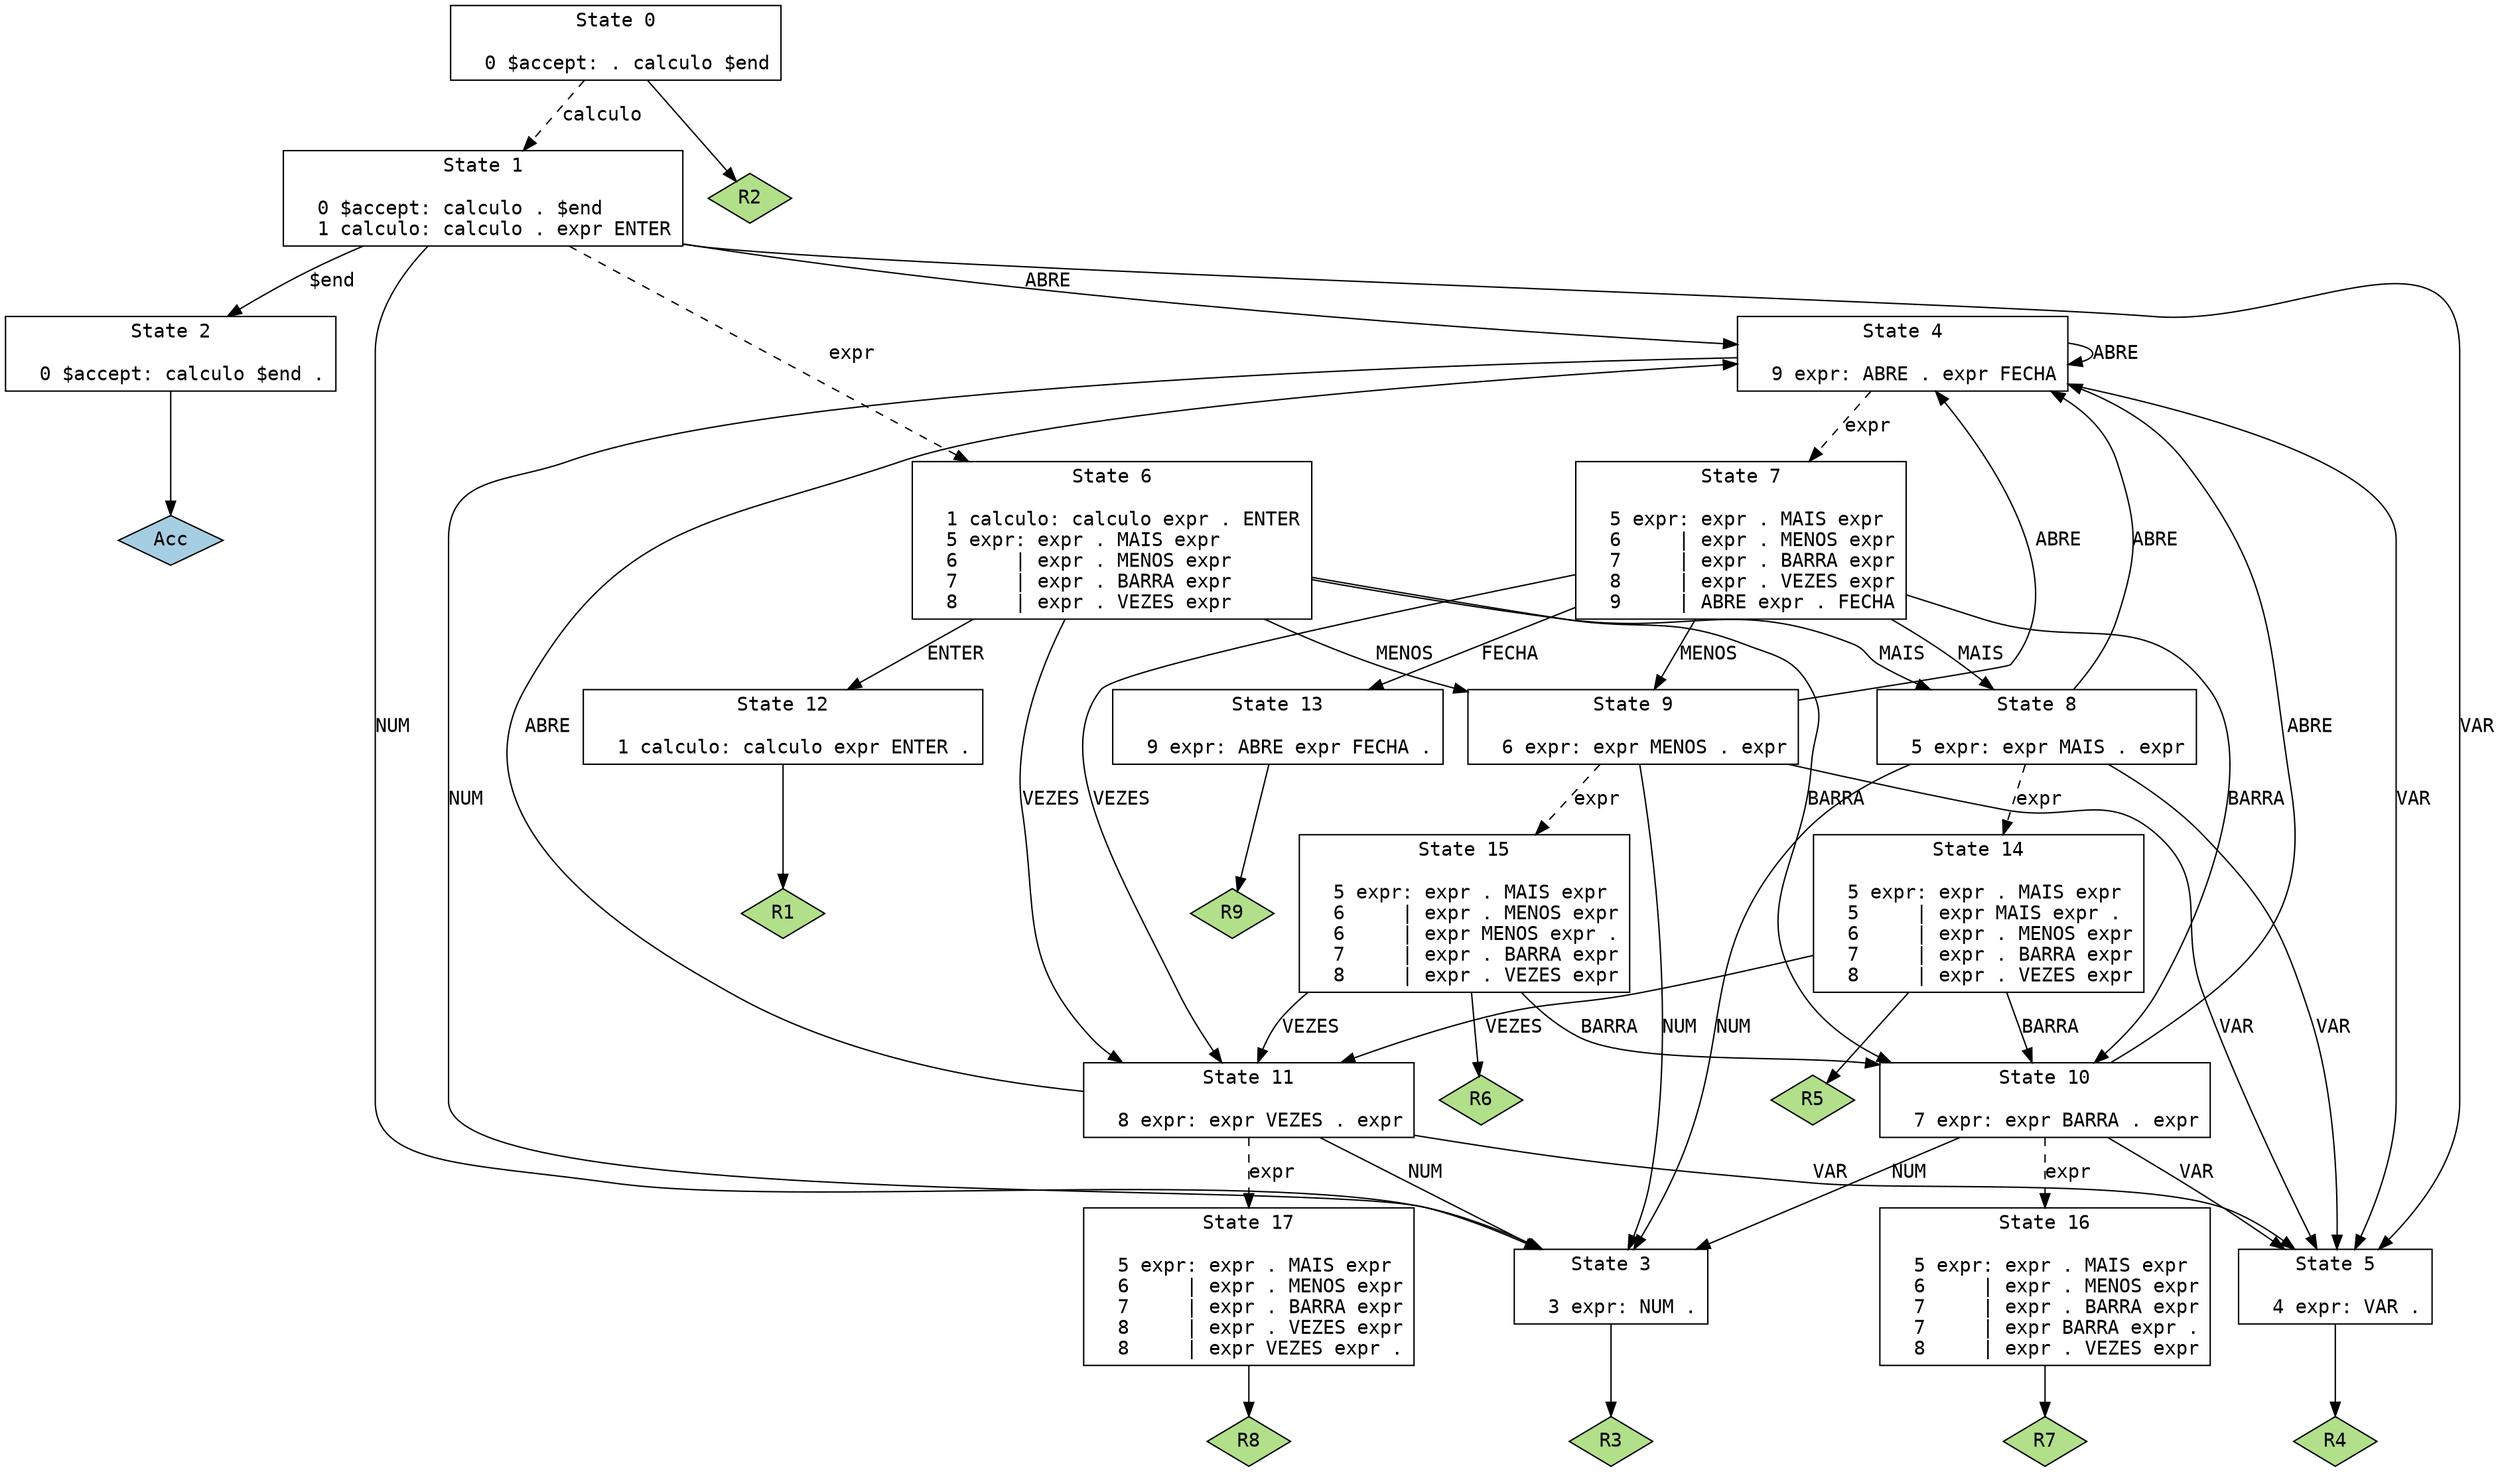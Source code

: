 // Generated by GNU Bison 3.5.1.
// Report bugs to <bug-bison@gnu.org>.
// Home page: <https://www.gnu.org/software/bison/>.

digraph "calc.y"
{
  node [fontname = courier, shape = box, colorscheme = paired6]
  edge [fontname = courier]

  0 [label="State 0\n\l  0 $accept: . calculo $end\l"]
  0 -> 1 [style=dashed label="calculo"]
  0 -> "0R2" [style=solid]
 "0R2" [label="R2", fillcolor=3, shape=diamond, style=filled]
  1 [label="State 1\n\l  0 $accept: calculo . $end\l  1 calculo: calculo . expr ENTER\l"]
  1 -> 2 [style=solid label="$end"]
  1 -> 3 [style=solid label="NUM"]
  1 -> 4 [style=solid label="ABRE"]
  1 -> 5 [style=solid label="VAR"]
  1 -> 6 [style=dashed label="expr"]
  2 [label="State 2\n\l  0 $accept: calculo $end .\l"]
  2 -> "2R0" [style=solid]
 "2R0" [label="Acc", fillcolor=1, shape=diamond, style=filled]
  3 [label="State 3\n\l  3 expr: NUM .\l"]
  3 -> "3R3" [style=solid]
 "3R3" [label="R3", fillcolor=3, shape=diamond, style=filled]
  4 [label="State 4\n\l  9 expr: ABRE . expr FECHA\l"]
  4 -> 3 [style=solid label="NUM"]
  4 -> 4 [style=solid label="ABRE"]
  4 -> 5 [style=solid label="VAR"]
  4 -> 7 [style=dashed label="expr"]
  5 [label="State 5\n\l  4 expr: VAR .\l"]
  5 -> "5R4" [style=solid]
 "5R4" [label="R4", fillcolor=3, shape=diamond, style=filled]
  6 [label="State 6\n\l  1 calculo: calculo expr . ENTER\l  5 expr: expr . MAIS expr\l  6     | expr . MENOS expr\l  7     | expr . BARRA expr\l  8     | expr . VEZES expr\l"]
  6 -> 8 [style=solid label="MAIS"]
  6 -> 9 [style=solid label="MENOS"]
  6 -> 10 [style=solid label="BARRA"]
  6 -> 11 [style=solid label="VEZES"]
  6 -> 12 [style=solid label="ENTER"]
  7 [label="State 7\n\l  5 expr: expr . MAIS expr\l  6     | expr . MENOS expr\l  7     | expr . BARRA expr\l  8     | expr . VEZES expr\l  9     | ABRE expr . FECHA\l"]
  7 -> 8 [style=solid label="MAIS"]
  7 -> 9 [style=solid label="MENOS"]
  7 -> 13 [style=solid label="FECHA"]
  7 -> 10 [style=solid label="BARRA"]
  7 -> 11 [style=solid label="VEZES"]
  8 [label="State 8\n\l  5 expr: expr MAIS . expr\l"]
  8 -> 3 [style=solid label="NUM"]
  8 -> 4 [style=solid label="ABRE"]
  8 -> 5 [style=solid label="VAR"]
  8 -> 14 [style=dashed label="expr"]
  9 [label="State 9\n\l  6 expr: expr MENOS . expr\l"]
  9 -> 3 [style=solid label="NUM"]
  9 -> 4 [style=solid label="ABRE"]
  9 -> 5 [style=solid label="VAR"]
  9 -> 15 [style=dashed label="expr"]
  10 [label="State 10\n\l  7 expr: expr BARRA . expr\l"]
  10 -> 3 [style=solid label="NUM"]
  10 -> 4 [style=solid label="ABRE"]
  10 -> 5 [style=solid label="VAR"]
  10 -> 16 [style=dashed label="expr"]
  11 [label="State 11\n\l  8 expr: expr VEZES . expr\l"]
  11 -> 3 [style=solid label="NUM"]
  11 -> 4 [style=solid label="ABRE"]
  11 -> 5 [style=solid label="VAR"]
  11 -> 17 [style=dashed label="expr"]
  12 [label="State 12\n\l  1 calculo: calculo expr ENTER .\l"]
  12 -> "12R1" [style=solid]
 "12R1" [label="R1", fillcolor=3, shape=diamond, style=filled]
  13 [label="State 13\n\l  9 expr: ABRE expr FECHA .\l"]
  13 -> "13R9" [style=solid]
 "13R9" [label="R9", fillcolor=3, shape=diamond, style=filled]
  14 [label="State 14\n\l  5 expr: expr . MAIS expr\l  5     | expr MAIS expr .\l  6     | expr . MENOS expr\l  7     | expr . BARRA expr\l  8     | expr . VEZES expr\l"]
  14 -> 10 [style=solid label="BARRA"]
  14 -> 11 [style=solid label="VEZES"]
  14 -> "14R5" [style=solid]
 "14R5" [label="R5", fillcolor=3, shape=diamond, style=filled]
  15 [label="State 15\n\l  5 expr: expr . MAIS expr\l  6     | expr . MENOS expr\l  6     | expr MENOS expr .\l  7     | expr . BARRA expr\l  8     | expr . VEZES expr\l"]
  15 -> 10 [style=solid label="BARRA"]
  15 -> 11 [style=solid label="VEZES"]
  15 -> "15R6" [style=solid]
 "15R6" [label="R6", fillcolor=3, shape=diamond, style=filled]
  16 [label="State 16\n\l  5 expr: expr . MAIS expr\l  6     | expr . MENOS expr\l  7     | expr . BARRA expr\l  7     | expr BARRA expr .\l  8     | expr . VEZES expr\l"]
  16 -> "16R7" [style=solid]
 "16R7" [label="R7", fillcolor=3, shape=diamond, style=filled]
  17 [label="State 17\n\l  5 expr: expr . MAIS expr\l  6     | expr . MENOS expr\l  7     | expr . BARRA expr\l  8     | expr . VEZES expr\l  8     | expr VEZES expr .\l"]
  17 -> "17R8" [style=solid]
 "17R8" [label="R8", fillcolor=3, shape=diamond, style=filled]
}
